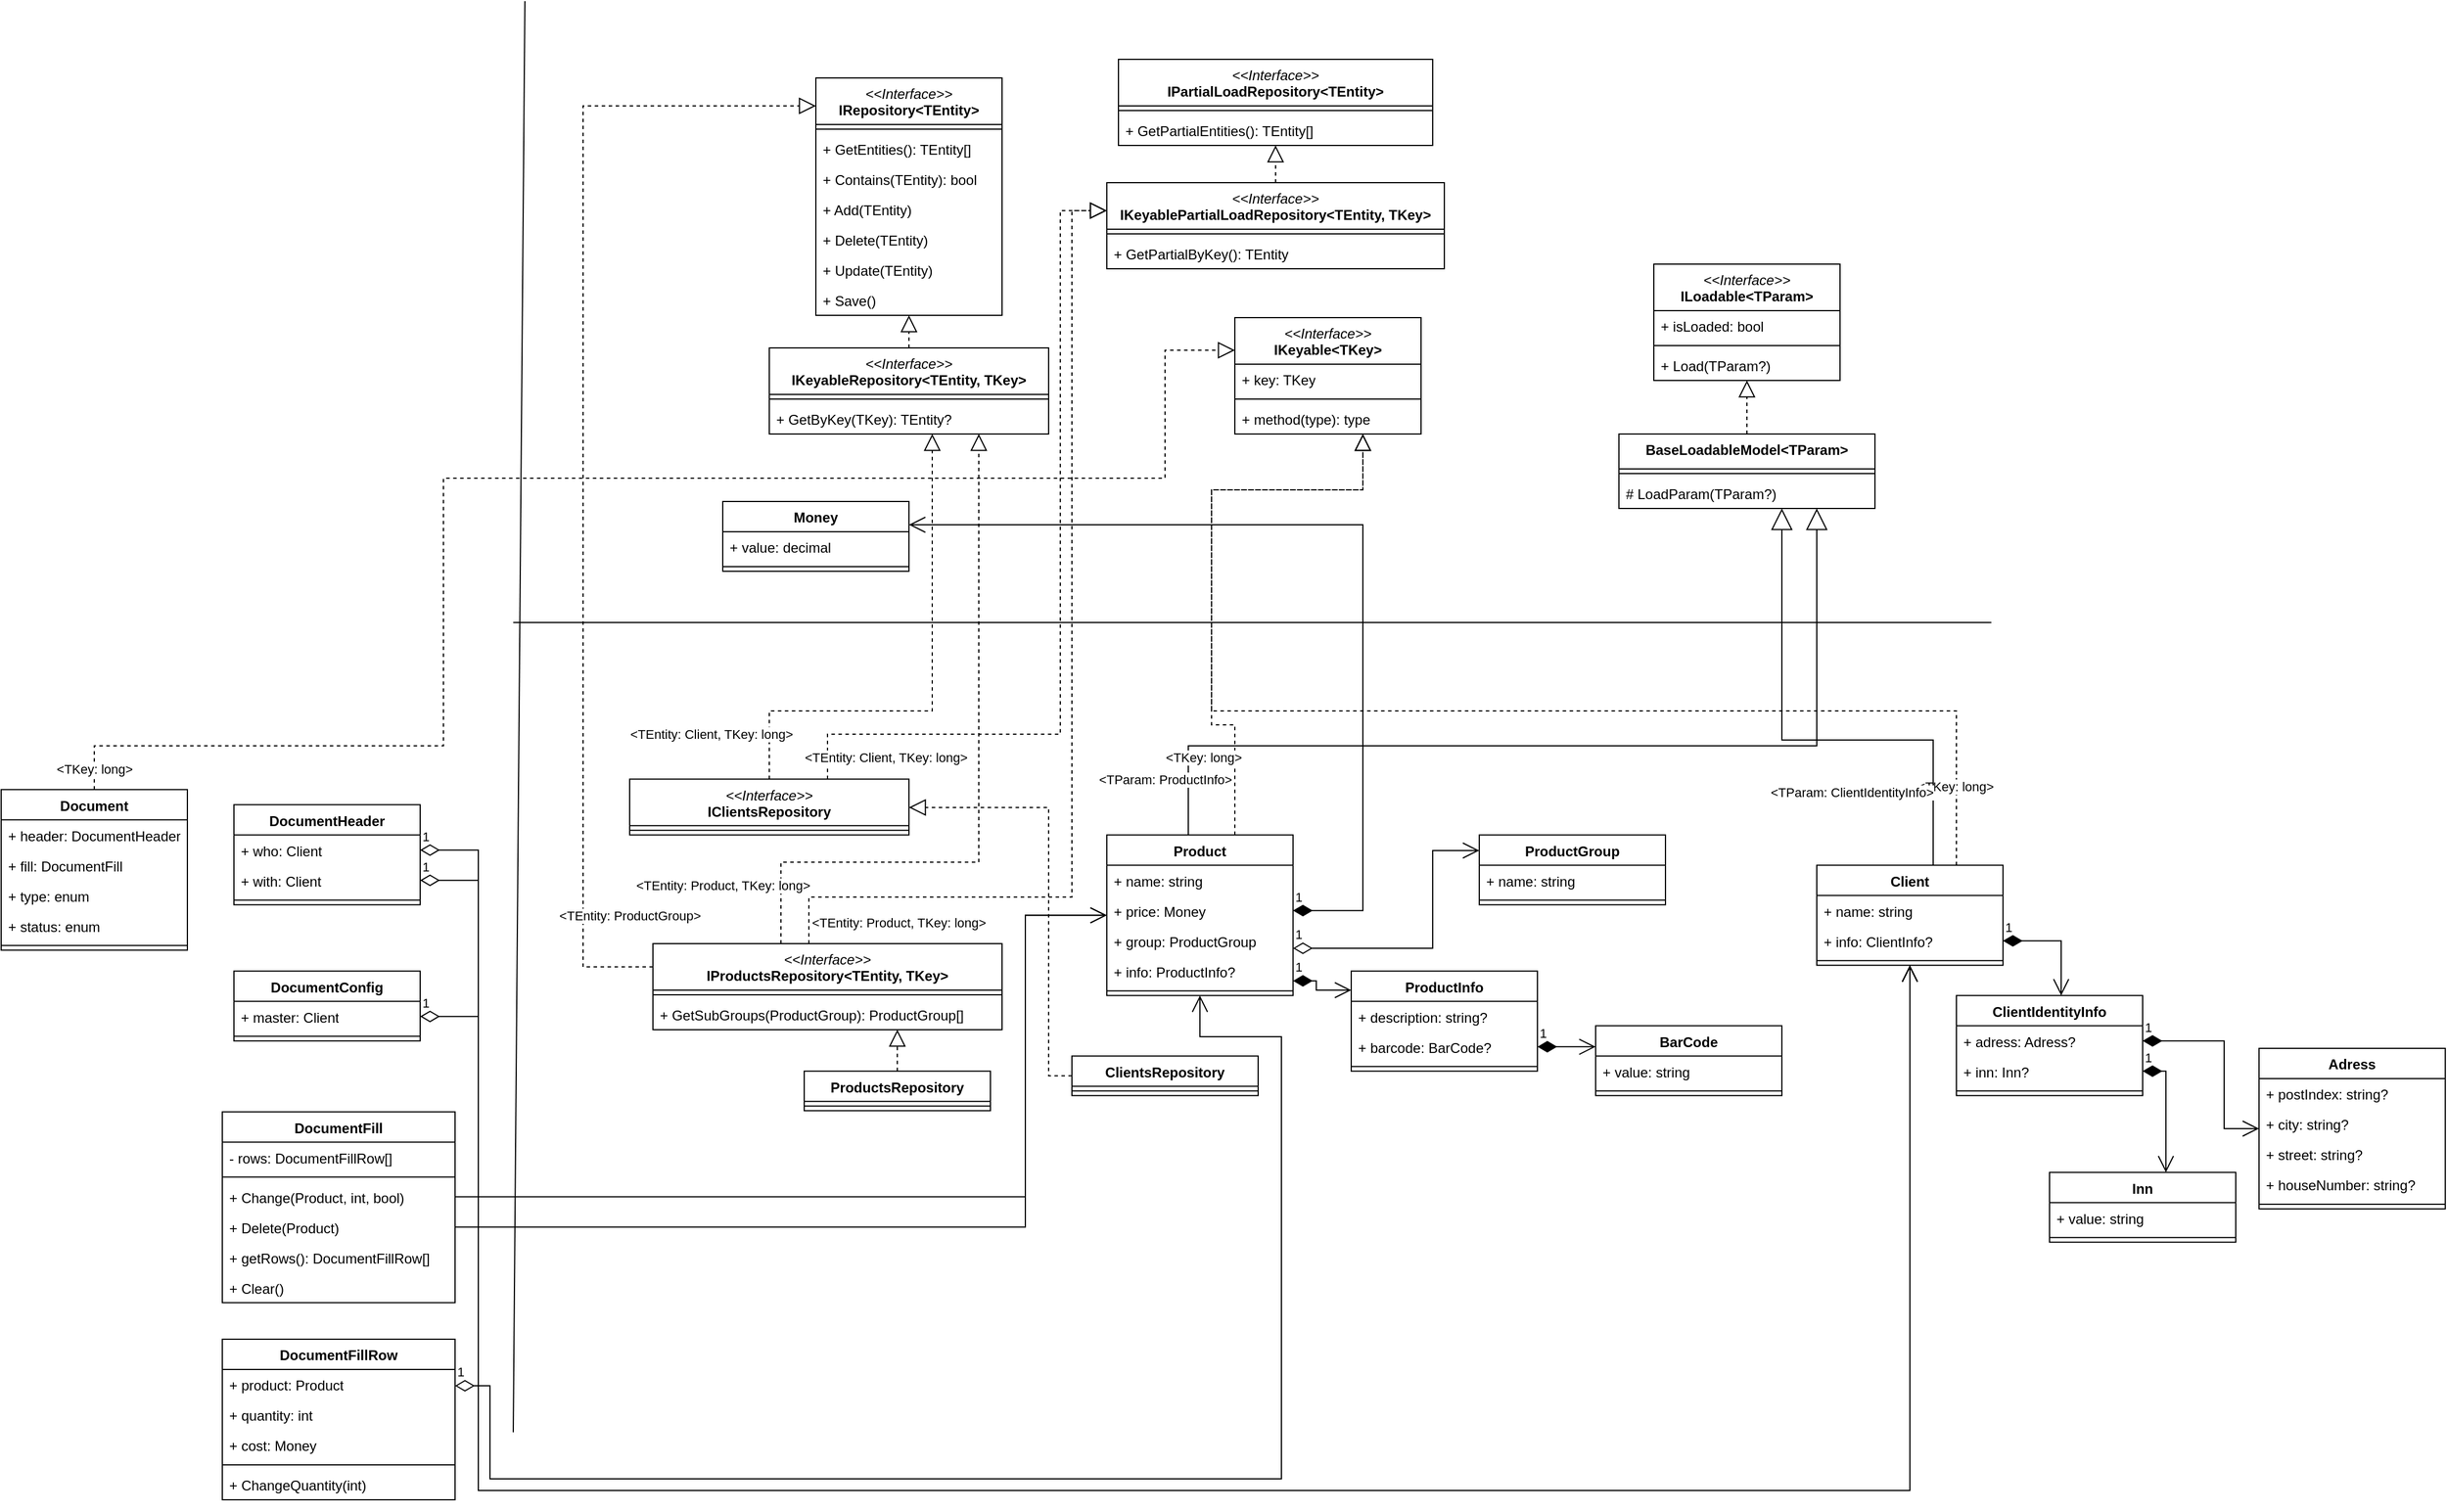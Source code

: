 <mxfile version="21.5.2" type="device">
  <diagram name="Страница 1" id="T8m_9ZAktn7zd8UfOC4l">
    <mxGraphModel dx="2802" dy="2207" grid="1" gridSize="10" guides="1" tooltips="1" connect="1" arrows="1" fold="1" page="1" pageScale="1" pageWidth="827" pageHeight="1169" math="0" shadow="0">
      <root>
        <mxCell id="0" />
        <mxCell id="1" parent="0" />
        <mxCell id="OTSbnDKQI7IfrdYH1erK-186" value="" style="endArrow=block;endSize=16;endFill=0;html=1;rounded=0;edgeStyle=orthogonalEdgeStyle;" edge="1" parent="1">
          <mxGeometry x="-0.412" width="160" relative="1" as="geometry">
            <mxPoint x="299.999" y="276.64" as="sourcePoint" />
            <mxPoint x="839.999" y="-4" as="targetPoint" />
            <Array as="points">
              <mxPoint x="299.97" y="200" />
              <mxPoint x="839.97" y="200" />
            </Array>
            <mxPoint as="offset" />
          </mxGeometry>
        </mxCell>
        <mxCell id="OTSbnDKQI7IfrdYH1erK-187" value="&amp;lt;TParam: ProductInfo&amp;gt;" style="edgeLabel;html=1;align=center;verticalAlign=middle;resizable=0;points=[];" vertex="1" connectable="0" parent="OTSbnDKQI7IfrdYH1erK-186">
          <mxGeometry x="-0.869" y="-1" relative="1" as="geometry">
            <mxPoint x="-21" y="6" as="offset" />
          </mxGeometry>
        </mxCell>
        <mxCell id="OTSbnDKQI7IfrdYH1erK-173" value="1" style="endArrow=open;html=1;endSize=12;startArrow=diamondThin;startSize=14;startFill=1;edgeStyle=orthogonalEdgeStyle;align=left;verticalAlign=bottom;rounded=0;" edge="1" parent="1" source="OTSbnDKQI7IfrdYH1erK-143" target="OTSbnDKQI7IfrdYH1erK-170">
          <mxGeometry x="-1" y="3" relative="1" as="geometry">
            <mxPoint x="310" y="450" as="sourcePoint" />
            <mxPoint x="470" y="450" as="targetPoint" />
            <Array as="points">
              <mxPoint x="450" y="342" />
              <mxPoint x="450" y="10" />
            </Array>
          </mxGeometry>
        </mxCell>
        <mxCell id="OTSbnDKQI7IfrdYH1erK-159" value="" style="endArrow=block;dashed=1;endFill=0;endSize=12;html=1;rounded=0;edgeStyle=orthogonalEdgeStyle;" edge="1" parent="1" source="OTSbnDKQI7IfrdYH1erK-138" target="OTSbnDKQI7IfrdYH1erK-151">
          <mxGeometry width="160" relative="1" as="geometry">
            <mxPoint x="290" y="110" as="sourcePoint" />
            <mxPoint x="450" y="110" as="targetPoint" />
            <Array as="points">
              <mxPoint x="340" y="182" />
              <mxPoint x="320" y="182" />
              <mxPoint x="320" y="-20" />
              <mxPoint x="450" y="-20" />
            </Array>
          </mxGeometry>
        </mxCell>
        <mxCell id="OTSbnDKQI7IfrdYH1erK-160" value="&amp;lt;TKey: long&amp;gt;" style="edgeLabel;html=1;align=center;verticalAlign=middle;resizable=0;points=[];" vertex="1" connectable="0" parent="OTSbnDKQI7IfrdYH1erK-159">
          <mxGeometry x="0.624" y="-2" relative="1" as="geometry">
            <mxPoint x="-92" y="228" as="offset" />
          </mxGeometry>
        </mxCell>
        <mxCell id="OTSbnDKQI7IfrdYH1erK-205" value="" style="endArrow=block;dashed=1;endFill=0;endSize=12;html=1;rounded=0;edgeStyle=orthogonalEdgeStyle;" edge="1" parent="1" source="OTSbnDKQI7IfrdYH1erK-199" target="OTSbnDKQI7IfrdYH1erK-151">
          <mxGeometry width="160" relative="1" as="geometry">
            <mxPoint x="260" y="290" as="sourcePoint" />
            <mxPoint x="260" y="100" as="targetPoint" />
            <Array as="points">
              <mxPoint x="960" y="170" />
              <mxPoint x="320" y="170" />
              <mxPoint x="320" y="-20" />
              <mxPoint x="450" y="-20" />
            </Array>
          </mxGeometry>
        </mxCell>
        <mxCell id="OTSbnDKQI7IfrdYH1erK-206" value="&amp;lt;TKey: long&amp;gt;" style="edgeLabel;html=1;align=center;verticalAlign=middle;resizable=0;points=[];" vertex="1" connectable="0" parent="OTSbnDKQI7IfrdYH1erK-205">
          <mxGeometry x="0.624" y="-2" relative="1" as="geometry">
            <mxPoint x="637" y="218" as="offset" />
          </mxGeometry>
        </mxCell>
        <mxCell id="OTSbnDKQI7IfrdYH1erK-268" value="" style="endArrow=block;dashed=1;endFill=0;endSize=12;html=1;rounded=0;edgeStyle=orthogonalEdgeStyle;" edge="1" parent="1" source="OTSbnDKQI7IfrdYH1erK-262" target="OTSbnDKQI7IfrdYH1erK-238">
          <mxGeometry width="160" relative="1" as="geometry">
            <mxPoint x="140" y="80" as="sourcePoint" />
            <mxPoint x="100" y="-76" as="targetPoint" />
            <Array as="points">
              <mxPoint x="-60" y="170" />
              <mxPoint x="80" y="170" />
            </Array>
          </mxGeometry>
        </mxCell>
        <mxCell id="OTSbnDKQI7IfrdYH1erK-287" value="&amp;lt;TEntity: Client, TKey: long&amp;gt;" style="edgeLabel;html=1;align=center;verticalAlign=middle;resizable=0;points=[];" vertex="1" connectable="0" parent="OTSbnDKQI7IfrdYH1erK-268">
          <mxGeometry x="-0.867" relative="1" as="geometry">
            <mxPoint x="-50" y="-10" as="offset" />
          </mxGeometry>
        </mxCell>
        <mxCell id="OTSbnDKQI7IfrdYH1erK-170" value="Money" style="swimlane;fontStyle=1;align=center;verticalAlign=top;childLayout=stackLayout;horizontal=1;startSize=26;horizontalStack=0;resizeParent=1;resizeParentMax=0;resizeLast=0;collapsible=1;marginBottom=0;whiteSpace=wrap;html=1;" vertex="1" parent="1">
          <mxGeometry x="-100" y="-10" width="160" height="60" as="geometry" />
        </mxCell>
        <mxCell id="OTSbnDKQI7IfrdYH1erK-171" value="+ value: decimal" style="text;strokeColor=none;fillColor=none;align=left;verticalAlign=top;spacingLeft=4;spacingRight=4;overflow=hidden;rotatable=0;points=[[0,0.5],[1,0.5]];portConstraint=eastwest;whiteSpace=wrap;html=1;" vertex="1" parent="OTSbnDKQI7IfrdYH1erK-170">
          <mxGeometry y="26" width="160" height="26" as="geometry" />
        </mxCell>
        <mxCell id="OTSbnDKQI7IfrdYH1erK-172" value="" style="line;strokeWidth=1;fillColor=none;align=left;verticalAlign=middle;spacingTop=-1;spacingLeft=3;spacingRight=3;rotatable=0;labelPosition=right;points=[];portConstraint=eastwest;strokeColor=inherit;" vertex="1" parent="OTSbnDKQI7IfrdYH1erK-170">
          <mxGeometry y="52" width="160" height="8" as="geometry" />
        </mxCell>
        <mxCell id="OTSbnDKQI7IfrdYH1erK-180" value="BaseLoadableModel&amp;lt;TParam&amp;gt;" style="swimlane;fontStyle=1;align=center;verticalAlign=top;childLayout=stackLayout;horizontal=1;startSize=30;horizontalStack=0;resizeParent=1;resizeParentMax=0;resizeLast=0;collapsible=1;marginBottom=0;whiteSpace=wrap;html=1;" vertex="1" parent="1">
          <mxGeometry x="670" y="-68" width="220" height="64" as="geometry" />
        </mxCell>
        <mxCell id="OTSbnDKQI7IfrdYH1erK-182" value="" style="line;strokeWidth=1;fillColor=none;align=left;verticalAlign=middle;spacingTop=-1;spacingLeft=3;spacingRight=3;rotatable=0;labelPosition=right;points=[];portConstraint=eastwest;strokeColor=inherit;" vertex="1" parent="OTSbnDKQI7IfrdYH1erK-180">
          <mxGeometry y="30" width="220" height="8" as="geometry" />
        </mxCell>
        <mxCell id="OTSbnDKQI7IfrdYH1erK-183" value="# LoadParam(TParam?)" style="text;strokeColor=none;fillColor=none;align=left;verticalAlign=top;spacingLeft=4;spacingRight=4;overflow=hidden;rotatable=0;points=[[0,0.5],[1,0.5]];portConstraint=eastwest;whiteSpace=wrap;html=1;" vertex="1" parent="OTSbnDKQI7IfrdYH1erK-180">
          <mxGeometry y="38" width="220" height="26" as="geometry" />
        </mxCell>
        <mxCell id="OTSbnDKQI7IfrdYH1erK-174" value="&lt;i style=&quot;border-color: var(--border-color); font-weight: 400;&quot;&gt;&amp;lt;&amp;lt;Interface&amp;gt;&amp;gt;&lt;/i&gt;&lt;br&gt;ILoadable&amp;lt;TParam&amp;gt;" style="swimlane;fontStyle=1;align=center;verticalAlign=top;childLayout=stackLayout;horizontal=1;startSize=40;horizontalStack=0;resizeParent=1;resizeParentMax=0;resizeLast=0;collapsible=1;marginBottom=0;whiteSpace=wrap;html=1;" vertex="1" parent="1">
          <mxGeometry x="700" y="-214" width="160" height="100" as="geometry" />
        </mxCell>
        <mxCell id="OTSbnDKQI7IfrdYH1erK-175" value="+ isLoaded: bool" style="text;strokeColor=none;fillColor=none;align=left;verticalAlign=top;spacingLeft=4;spacingRight=4;overflow=hidden;rotatable=0;points=[[0,0.5],[1,0.5]];portConstraint=eastwest;whiteSpace=wrap;html=1;" vertex="1" parent="OTSbnDKQI7IfrdYH1erK-174">
          <mxGeometry y="40" width="160" height="26" as="geometry" />
        </mxCell>
        <mxCell id="OTSbnDKQI7IfrdYH1erK-176" value="" style="line;strokeWidth=1;fillColor=none;align=left;verticalAlign=middle;spacingTop=-1;spacingLeft=3;spacingRight=3;rotatable=0;labelPosition=right;points=[];portConstraint=eastwest;strokeColor=inherit;" vertex="1" parent="OTSbnDKQI7IfrdYH1erK-174">
          <mxGeometry y="66" width="160" height="8" as="geometry" />
        </mxCell>
        <mxCell id="OTSbnDKQI7IfrdYH1erK-179" value="+ Load(TParam?)" style="text;strokeColor=none;fillColor=none;align=left;verticalAlign=top;spacingLeft=4;spacingRight=4;overflow=hidden;rotatable=0;points=[[0,0.5],[1,0.5]];portConstraint=eastwest;whiteSpace=wrap;html=1;" vertex="1" parent="OTSbnDKQI7IfrdYH1erK-174">
          <mxGeometry y="74" width="160" height="26" as="geometry" />
        </mxCell>
        <mxCell id="OTSbnDKQI7IfrdYH1erK-238" value="&lt;i style=&quot;border-color: var(--border-color); font-weight: 400;&quot;&gt;&amp;lt;&amp;lt;Interface&amp;gt;&amp;gt;&lt;/i&gt;&lt;br&gt;IKeyableRepository&amp;lt;TEntity, TKey&amp;gt;" style="swimlane;fontStyle=1;align=center;verticalAlign=top;childLayout=stackLayout;horizontal=1;startSize=40;horizontalStack=0;resizeParent=1;resizeParentMax=0;resizeLast=0;collapsible=1;marginBottom=0;whiteSpace=wrap;html=1;" vertex="1" parent="1">
          <mxGeometry x="-60" y="-142" width="240" height="74" as="geometry" />
        </mxCell>
        <mxCell id="OTSbnDKQI7IfrdYH1erK-239" value="" style="line;strokeWidth=1;fillColor=none;align=left;verticalAlign=middle;spacingTop=-1;spacingLeft=3;spacingRight=3;rotatable=0;labelPosition=right;points=[];portConstraint=eastwest;strokeColor=inherit;" vertex="1" parent="OTSbnDKQI7IfrdYH1erK-238">
          <mxGeometry y="40" width="240" height="8" as="geometry" />
        </mxCell>
        <mxCell id="OTSbnDKQI7IfrdYH1erK-240" value="+ GetByKey(TKey): TEntity?" style="text;strokeColor=none;fillColor=none;align=left;verticalAlign=top;spacingLeft=4;spacingRight=4;overflow=hidden;rotatable=0;points=[[0,0.5],[1,0.5]];portConstraint=eastwest;whiteSpace=wrap;html=1;" vertex="1" parent="OTSbnDKQI7IfrdYH1erK-238">
          <mxGeometry y="48" width="240" height="26" as="geometry" />
        </mxCell>
        <mxCell id="OTSbnDKQI7IfrdYH1erK-227" value="&lt;i style=&quot;border-color: var(--border-color); font-weight: 400;&quot;&gt;&amp;lt;&amp;lt;Interface&amp;gt;&amp;gt;&lt;/i&gt;&lt;br&gt;IRepository&amp;lt;TEntity&amp;gt;" style="swimlane;fontStyle=1;align=center;verticalAlign=top;childLayout=stackLayout;horizontal=1;startSize=40;horizontalStack=0;resizeParent=1;resizeParentMax=0;resizeLast=0;collapsible=1;marginBottom=0;whiteSpace=wrap;html=1;" vertex="1" parent="1">
          <mxGeometry x="-20" y="-374" width="160" height="204" as="geometry" />
        </mxCell>
        <mxCell id="OTSbnDKQI7IfrdYH1erK-229" value="" style="line;strokeWidth=1;fillColor=none;align=left;verticalAlign=middle;spacingTop=-1;spacingLeft=3;spacingRight=3;rotatable=0;labelPosition=right;points=[];portConstraint=eastwest;strokeColor=inherit;" vertex="1" parent="OTSbnDKQI7IfrdYH1erK-227">
          <mxGeometry y="40" width="160" height="8" as="geometry" />
        </mxCell>
        <mxCell id="OTSbnDKQI7IfrdYH1erK-230" value="+ GetEntities(): TEntity[]" style="text;strokeColor=none;fillColor=none;align=left;verticalAlign=top;spacingLeft=4;spacingRight=4;overflow=hidden;rotatable=0;points=[[0,0.5],[1,0.5]];portConstraint=eastwest;whiteSpace=wrap;html=1;" vertex="1" parent="OTSbnDKQI7IfrdYH1erK-227">
          <mxGeometry y="48" width="160" height="26" as="geometry" />
        </mxCell>
        <mxCell id="OTSbnDKQI7IfrdYH1erK-231" value="+ Contains(TEntity): bool" style="text;strokeColor=none;fillColor=none;align=left;verticalAlign=top;spacingLeft=4;spacingRight=4;overflow=hidden;rotatable=0;points=[[0,0.5],[1,0.5]];portConstraint=eastwest;whiteSpace=wrap;html=1;" vertex="1" parent="OTSbnDKQI7IfrdYH1erK-227">
          <mxGeometry y="74" width="160" height="26" as="geometry" />
        </mxCell>
        <mxCell id="OTSbnDKQI7IfrdYH1erK-232" value="+ Add(TEntity)" style="text;strokeColor=none;fillColor=none;align=left;verticalAlign=top;spacingLeft=4;spacingRight=4;overflow=hidden;rotatable=0;points=[[0,0.5],[1,0.5]];portConstraint=eastwest;whiteSpace=wrap;html=1;" vertex="1" parent="OTSbnDKQI7IfrdYH1erK-227">
          <mxGeometry y="100" width="160" height="26" as="geometry" />
        </mxCell>
        <mxCell id="OTSbnDKQI7IfrdYH1erK-233" value="+ Delete(TEntity)" style="text;strokeColor=none;fillColor=none;align=left;verticalAlign=top;spacingLeft=4;spacingRight=4;overflow=hidden;rotatable=0;points=[[0,0.5],[1,0.5]];portConstraint=eastwest;whiteSpace=wrap;html=1;" vertex="1" parent="OTSbnDKQI7IfrdYH1erK-227">
          <mxGeometry y="126" width="160" height="26" as="geometry" />
        </mxCell>
        <mxCell id="OTSbnDKQI7IfrdYH1erK-234" value="+ Update(TEntity)" style="text;strokeColor=none;fillColor=none;align=left;verticalAlign=top;spacingLeft=4;spacingRight=4;overflow=hidden;rotatable=0;points=[[0,0.5],[1,0.5]];portConstraint=eastwest;whiteSpace=wrap;html=1;" vertex="1" parent="OTSbnDKQI7IfrdYH1erK-227">
          <mxGeometry y="152" width="160" height="26" as="geometry" />
        </mxCell>
        <mxCell id="OTSbnDKQI7IfrdYH1erK-235" value="+ Save()" style="text;strokeColor=none;fillColor=none;align=left;verticalAlign=top;spacingLeft=4;spacingRight=4;overflow=hidden;rotatable=0;points=[[0,0.5],[1,0.5]];portConstraint=eastwest;whiteSpace=wrap;html=1;" vertex="1" parent="OTSbnDKQI7IfrdYH1erK-227">
          <mxGeometry y="178" width="160" height="26" as="geometry" />
        </mxCell>
        <mxCell id="OTSbnDKQI7IfrdYH1erK-247" value="&lt;i style=&quot;border-color: var(--border-color); font-weight: 400;&quot;&gt;&amp;lt;&amp;lt;Interface&amp;gt;&amp;gt;&lt;/i&gt;&lt;br&gt;IPartialLoadRepository&amp;lt;TEntity&amp;gt;" style="swimlane;fontStyle=1;align=center;verticalAlign=top;childLayout=stackLayout;horizontal=1;startSize=40;horizontalStack=0;resizeParent=1;resizeParentMax=0;resizeLast=0;collapsible=1;marginBottom=0;whiteSpace=wrap;html=1;" vertex="1" parent="1">
          <mxGeometry x="240" y="-390" width="270" height="74" as="geometry" />
        </mxCell>
        <mxCell id="OTSbnDKQI7IfrdYH1erK-248" value="" style="line;strokeWidth=1;fillColor=none;align=left;verticalAlign=middle;spacingTop=-1;spacingLeft=3;spacingRight=3;rotatable=0;labelPosition=right;points=[];portConstraint=eastwest;strokeColor=inherit;" vertex="1" parent="OTSbnDKQI7IfrdYH1erK-247">
          <mxGeometry y="40" width="270" height="8" as="geometry" />
        </mxCell>
        <mxCell id="OTSbnDKQI7IfrdYH1erK-249" value="+ GetPartialEntities(): TEntity[]" style="text;strokeColor=none;fillColor=none;align=left;verticalAlign=top;spacingLeft=4;spacingRight=4;overflow=hidden;rotatable=0;points=[[0,0.5],[1,0.5]];portConstraint=eastwest;whiteSpace=wrap;html=1;" vertex="1" parent="OTSbnDKQI7IfrdYH1erK-247">
          <mxGeometry y="48" width="270" height="26" as="geometry" />
        </mxCell>
        <mxCell id="OTSbnDKQI7IfrdYH1erK-258" value="&lt;i style=&quot;border-color: var(--border-color); font-weight: 400;&quot;&gt;&amp;lt;&amp;lt;Interface&amp;gt;&amp;gt;&lt;/i&gt;&lt;br&gt;IKeyablePartialLoadRepository&amp;lt;TEntity, TKey&amp;gt;" style="swimlane;fontStyle=1;align=center;verticalAlign=top;childLayout=stackLayout;horizontal=1;startSize=40;horizontalStack=0;resizeParent=1;resizeParentMax=0;resizeLast=0;collapsible=1;marginBottom=0;whiteSpace=wrap;html=1;" vertex="1" parent="1">
          <mxGeometry x="230" y="-284" width="290" height="74" as="geometry" />
        </mxCell>
        <mxCell id="OTSbnDKQI7IfrdYH1erK-259" value="" style="line;strokeWidth=1;fillColor=none;align=left;verticalAlign=middle;spacingTop=-1;spacingLeft=3;spacingRight=3;rotatable=0;labelPosition=right;points=[];portConstraint=eastwest;strokeColor=inherit;" vertex="1" parent="OTSbnDKQI7IfrdYH1erK-258">
          <mxGeometry y="40" width="290" height="8" as="geometry" />
        </mxCell>
        <mxCell id="OTSbnDKQI7IfrdYH1erK-260" value="+ GetPartialByKey(): TEntity" style="text;strokeColor=none;fillColor=none;align=left;verticalAlign=top;spacingLeft=4;spacingRight=4;overflow=hidden;rotatable=0;points=[[0,0.5],[1,0.5]];portConstraint=eastwest;whiteSpace=wrap;html=1;" vertex="1" parent="OTSbnDKQI7IfrdYH1erK-258">
          <mxGeometry y="48" width="290" height="26" as="geometry" />
        </mxCell>
        <mxCell id="OTSbnDKQI7IfrdYH1erK-151" value="&lt;i style=&quot;border-color: var(--border-color); font-weight: 400;&quot;&gt;&amp;lt;&amp;lt;Interface&amp;gt;&amp;gt;&lt;/i&gt;&lt;br&gt;IKeyable&amp;lt;TKey&amp;gt;" style="swimlane;fontStyle=1;align=center;verticalAlign=top;childLayout=stackLayout;horizontal=1;startSize=40;horizontalStack=0;resizeParent=1;resizeParentMax=0;resizeLast=0;collapsible=1;marginBottom=0;whiteSpace=wrap;html=1;" vertex="1" parent="1">
          <mxGeometry x="340" y="-168" width="160" height="100" as="geometry" />
        </mxCell>
        <mxCell id="OTSbnDKQI7IfrdYH1erK-152" value="+ key: TKey" style="text;strokeColor=none;fillColor=none;align=left;verticalAlign=top;spacingLeft=4;spacingRight=4;overflow=hidden;rotatable=0;points=[[0,0.5],[1,0.5]];portConstraint=eastwest;whiteSpace=wrap;html=1;" vertex="1" parent="OTSbnDKQI7IfrdYH1erK-151">
          <mxGeometry y="40" width="160" height="26" as="geometry" />
        </mxCell>
        <mxCell id="OTSbnDKQI7IfrdYH1erK-155" value="" style="line;strokeWidth=1;fillColor=none;align=left;verticalAlign=middle;spacingTop=-1;spacingLeft=3;spacingRight=3;rotatable=0;labelPosition=right;points=[];portConstraint=eastwest;strokeColor=inherit;" vertex="1" parent="OTSbnDKQI7IfrdYH1erK-151">
          <mxGeometry y="66" width="160" height="8" as="geometry" />
        </mxCell>
        <mxCell id="OTSbnDKQI7IfrdYH1erK-156" value="+ method(type): type" style="text;strokeColor=none;fillColor=none;align=left;verticalAlign=top;spacingLeft=4;spacingRight=4;overflow=hidden;rotatable=0;points=[[0,0.5],[1,0.5]];portConstraint=eastwest;whiteSpace=wrap;html=1;" vertex="1" parent="OTSbnDKQI7IfrdYH1erK-151">
          <mxGeometry y="74" width="160" height="26" as="geometry" />
        </mxCell>
        <mxCell id="OTSbnDKQI7IfrdYH1erK-207" value="" style="endArrow=block;endSize=16;endFill=0;html=1;rounded=0;edgeStyle=orthogonalEdgeStyle;" edge="1" parent="1" source="OTSbnDKQI7IfrdYH1erK-199" target="OTSbnDKQI7IfrdYH1erK-180">
          <mxGeometry x="0.192" y="60" width="160" relative="1" as="geometry">
            <mxPoint x="990" y="383.034" as="sourcePoint" />
            <mxPoint x="830" y="99.0" as="targetPoint" />
            <Array as="points">
              <mxPoint x="940" y="325" />
              <mxPoint x="940" y="195" />
              <mxPoint x="810" y="195" />
            </Array>
            <mxPoint as="offset" />
          </mxGeometry>
        </mxCell>
        <mxCell id="OTSbnDKQI7IfrdYH1erK-208" value="&amp;lt;TParam: ClientIdentityInfo&amp;gt;" style="edgeLabel;html=1;align=center;verticalAlign=middle;resizable=0;points=[];" vertex="1" connectable="0" parent="OTSbnDKQI7IfrdYH1erK-207">
          <mxGeometry x="-0.869" y="-1" relative="1" as="geometry">
            <mxPoint x="-71" y="-34" as="offset" />
          </mxGeometry>
        </mxCell>
        <mxCell id="OTSbnDKQI7IfrdYH1erK-184" value="" style="endArrow=block;dashed=1;endFill=0;endSize=12;html=1;rounded=0;edgeStyle=orthogonalEdgeStyle;" edge="1" parent="1" source="OTSbnDKQI7IfrdYH1erK-180" target="OTSbnDKQI7IfrdYH1erK-174">
          <mxGeometry width="160" relative="1" as="geometry">
            <mxPoint x="650" y="520" as="sourcePoint" />
            <mxPoint x="650" y="710" as="targetPoint" />
          </mxGeometry>
        </mxCell>
        <mxCell id="OTSbnDKQI7IfrdYH1erK-246" value="" style="endArrow=block;dashed=1;endFill=0;endSize=12;html=1;rounded=0;edgeStyle=orthogonalEdgeStyle;" edge="1" parent="1" source="OTSbnDKQI7IfrdYH1erK-238" target="OTSbnDKQI7IfrdYH1erK-227">
          <mxGeometry width="160" relative="1" as="geometry">
            <mxPoint x="770" y="516" as="sourcePoint" />
            <mxPoint x="770" y="470" as="targetPoint" />
          </mxGeometry>
        </mxCell>
        <mxCell id="OTSbnDKQI7IfrdYH1erK-261" value="" style="endArrow=block;dashed=1;endFill=0;endSize=12;html=1;rounded=0;edgeStyle=orthogonalEdgeStyle;" edge="1" parent="1" source="OTSbnDKQI7IfrdYH1erK-258" target="OTSbnDKQI7IfrdYH1erK-247">
          <mxGeometry width="160" relative="1" as="geometry">
            <mxPoint x="50" y="442" as="sourcePoint" />
            <mxPoint x="50" y="414" as="targetPoint" />
          </mxGeometry>
        </mxCell>
        <mxCell id="OTSbnDKQI7IfrdYH1erK-265" value="&lt;i style=&quot;border-color: var(--border-color); font-weight: 400;&quot;&gt;&amp;lt;&amp;lt;Interface&amp;gt;&amp;gt;&lt;/i&gt;&lt;br&gt;IProductsRepository&amp;lt;TEntity, TKey&amp;gt;" style="swimlane;fontStyle=1;align=center;verticalAlign=top;childLayout=stackLayout;horizontal=1;startSize=40;horizontalStack=0;resizeParent=1;resizeParentMax=0;resizeLast=0;collapsible=1;marginBottom=0;whiteSpace=wrap;html=1;" vertex="1" parent="1">
          <mxGeometry x="-160" y="370" width="300" height="74" as="geometry" />
        </mxCell>
        <mxCell id="OTSbnDKQI7IfrdYH1erK-266" value="" style="line;strokeWidth=1;fillColor=none;align=left;verticalAlign=middle;spacingTop=-1;spacingLeft=3;spacingRight=3;rotatable=0;labelPosition=right;points=[];portConstraint=eastwest;strokeColor=inherit;" vertex="1" parent="OTSbnDKQI7IfrdYH1erK-265">
          <mxGeometry y="40" width="300" height="8" as="geometry" />
        </mxCell>
        <mxCell id="OTSbnDKQI7IfrdYH1erK-267" value="+ GetSubGroups(ProductGroup): ProductGroup[]" style="text;strokeColor=none;fillColor=none;align=left;verticalAlign=top;spacingLeft=4;spacingRight=4;overflow=hidden;rotatable=0;points=[[0,0.5],[1,0.5]];portConstraint=eastwest;whiteSpace=wrap;html=1;" vertex="1" parent="OTSbnDKQI7IfrdYH1erK-265">
          <mxGeometry y="48" width="300" height="26" as="geometry" />
        </mxCell>
        <mxCell id="OTSbnDKQI7IfrdYH1erK-262" value="&lt;i style=&quot;border-color: var(--border-color); font-weight: 400;&quot;&gt;&amp;lt;&amp;lt;Interface&amp;gt;&amp;gt;&lt;/i&gt;&lt;br&gt;IClientsRepository" style="swimlane;fontStyle=1;align=center;verticalAlign=top;childLayout=stackLayout;horizontal=1;startSize=40;horizontalStack=0;resizeParent=1;resizeParentMax=0;resizeLast=0;collapsible=1;marginBottom=0;whiteSpace=wrap;html=1;" vertex="1" parent="1">
          <mxGeometry x="-180" y="228.64" width="240" height="48" as="geometry" />
        </mxCell>
        <mxCell id="OTSbnDKQI7IfrdYH1erK-263" value="" style="line;strokeWidth=1;fillColor=none;align=left;verticalAlign=middle;spacingTop=-1;spacingLeft=3;spacingRight=3;rotatable=0;labelPosition=right;points=[];portConstraint=eastwest;strokeColor=inherit;" vertex="1" parent="OTSbnDKQI7IfrdYH1erK-262">
          <mxGeometry y="40" width="240" height="8" as="geometry" />
        </mxCell>
        <mxCell id="OTSbnDKQI7IfrdYH1erK-138" value="Product" style="swimlane;fontStyle=1;align=center;verticalAlign=top;childLayout=stackLayout;horizontal=1;startSize=26;horizontalStack=0;resizeParent=1;resizeParentMax=0;resizeLast=0;collapsible=1;marginBottom=0;whiteSpace=wrap;html=1;" vertex="1" parent="1">
          <mxGeometry x="230" y="276.64" width="160" height="138" as="geometry" />
        </mxCell>
        <mxCell id="OTSbnDKQI7IfrdYH1erK-139" value="+ name: string" style="text;strokeColor=none;fillColor=none;align=left;verticalAlign=top;spacingLeft=4;spacingRight=4;overflow=hidden;rotatable=0;points=[[0,0.5],[1,0.5]];portConstraint=eastwest;whiteSpace=wrap;html=1;" vertex="1" parent="OTSbnDKQI7IfrdYH1erK-138">
          <mxGeometry y="26" width="160" height="26" as="geometry" />
        </mxCell>
        <mxCell id="OTSbnDKQI7IfrdYH1erK-143" value="+ price: Money" style="text;strokeColor=none;fillColor=none;align=left;verticalAlign=top;spacingLeft=4;spacingRight=4;overflow=hidden;rotatable=0;points=[[0,0.5],[1,0.5]];portConstraint=eastwest;whiteSpace=wrap;html=1;" vertex="1" parent="OTSbnDKQI7IfrdYH1erK-138">
          <mxGeometry y="52" width="160" height="26" as="geometry" />
        </mxCell>
        <mxCell id="OTSbnDKQI7IfrdYH1erK-142" value="+ group: ProductGroup" style="text;strokeColor=none;fillColor=none;align=left;verticalAlign=top;spacingLeft=4;spacingRight=4;overflow=hidden;rotatable=0;points=[[0,0.5],[1,0.5]];portConstraint=eastwest;whiteSpace=wrap;html=1;" vertex="1" parent="OTSbnDKQI7IfrdYH1erK-138">
          <mxGeometry y="78" width="160" height="26" as="geometry" />
        </mxCell>
        <mxCell id="OTSbnDKQI7IfrdYH1erK-178" value="+ info: ProductInfo?" style="text;strokeColor=none;fillColor=none;align=left;verticalAlign=top;spacingLeft=4;spacingRight=4;overflow=hidden;rotatable=0;points=[[0,0.5],[1,0.5]];portConstraint=eastwest;whiteSpace=wrap;html=1;" vertex="1" parent="OTSbnDKQI7IfrdYH1erK-138">
          <mxGeometry y="104" width="160" height="26" as="geometry" />
        </mxCell>
        <mxCell id="OTSbnDKQI7IfrdYH1erK-140" value="" style="line;strokeWidth=1;fillColor=none;align=left;verticalAlign=middle;spacingTop=-1;spacingLeft=3;spacingRight=3;rotatable=0;labelPosition=right;points=[];portConstraint=eastwest;strokeColor=inherit;" vertex="1" parent="OTSbnDKQI7IfrdYH1erK-138">
          <mxGeometry y="130" width="160" height="8" as="geometry" />
        </mxCell>
        <mxCell id="OTSbnDKQI7IfrdYH1erK-188" value="ProductInfo" style="swimlane;fontStyle=1;align=center;verticalAlign=top;childLayout=stackLayout;horizontal=1;startSize=26;horizontalStack=0;resizeParent=1;resizeParentMax=0;resizeLast=0;collapsible=1;marginBottom=0;whiteSpace=wrap;html=1;" vertex="1" parent="1">
          <mxGeometry x="440" y="393.64" width="160" height="86" as="geometry" />
        </mxCell>
        <mxCell id="OTSbnDKQI7IfrdYH1erK-189" value="+ description: string?" style="text;strokeColor=none;fillColor=none;align=left;verticalAlign=top;spacingLeft=4;spacingRight=4;overflow=hidden;rotatable=0;points=[[0,0.5],[1,0.5]];portConstraint=eastwest;whiteSpace=wrap;html=1;" vertex="1" parent="OTSbnDKQI7IfrdYH1erK-188">
          <mxGeometry y="26" width="160" height="26" as="geometry" />
        </mxCell>
        <mxCell id="OTSbnDKQI7IfrdYH1erK-190" value="+ barcode: BarCode?" style="text;strokeColor=none;fillColor=none;align=left;verticalAlign=top;spacingLeft=4;spacingRight=4;overflow=hidden;rotatable=0;points=[[0,0.5],[1,0.5]];portConstraint=eastwest;whiteSpace=wrap;html=1;" vertex="1" parent="OTSbnDKQI7IfrdYH1erK-188">
          <mxGeometry y="52" width="160" height="26" as="geometry" />
        </mxCell>
        <mxCell id="OTSbnDKQI7IfrdYH1erK-193" value="" style="line;strokeWidth=1;fillColor=none;align=left;verticalAlign=middle;spacingTop=-1;spacingLeft=3;spacingRight=3;rotatable=0;labelPosition=right;points=[];portConstraint=eastwest;strokeColor=inherit;" vertex="1" parent="OTSbnDKQI7IfrdYH1erK-188">
          <mxGeometry y="78" width="160" height="8" as="geometry" />
        </mxCell>
        <mxCell id="OTSbnDKQI7IfrdYH1erK-161" value="ProductGroup" style="swimlane;fontStyle=1;align=center;verticalAlign=top;childLayout=stackLayout;horizontal=1;startSize=26;horizontalStack=0;resizeParent=1;resizeParentMax=0;resizeLast=0;collapsible=1;marginBottom=0;whiteSpace=wrap;html=1;" vertex="1" parent="1">
          <mxGeometry x="550" y="276.64" width="160" height="60" as="geometry" />
        </mxCell>
        <mxCell id="OTSbnDKQI7IfrdYH1erK-162" value="+ name: string" style="text;strokeColor=none;fillColor=none;align=left;verticalAlign=top;spacingLeft=4;spacingRight=4;overflow=hidden;rotatable=0;points=[[0,0.5],[1,0.5]];portConstraint=eastwest;whiteSpace=wrap;html=1;" vertex="1" parent="OTSbnDKQI7IfrdYH1erK-161">
          <mxGeometry y="26" width="160" height="26" as="geometry" />
        </mxCell>
        <mxCell id="OTSbnDKQI7IfrdYH1erK-165" value="" style="line;strokeWidth=1;fillColor=none;align=left;verticalAlign=middle;spacingTop=-1;spacingLeft=3;spacingRight=3;rotatable=0;labelPosition=right;points=[];portConstraint=eastwest;strokeColor=inherit;" vertex="1" parent="OTSbnDKQI7IfrdYH1erK-161">
          <mxGeometry y="52" width="160" height="8" as="geometry" />
        </mxCell>
        <mxCell id="OTSbnDKQI7IfrdYH1erK-199" value="Client" style="swimlane;fontStyle=1;align=center;verticalAlign=top;childLayout=stackLayout;horizontal=1;startSize=26;horizontalStack=0;resizeParent=1;resizeParentMax=0;resizeLast=0;collapsible=1;marginBottom=0;whiteSpace=wrap;html=1;" vertex="1" parent="1">
          <mxGeometry x="840" y="302.64" width="160" height="86" as="geometry" />
        </mxCell>
        <mxCell id="OTSbnDKQI7IfrdYH1erK-200" value="+ name: string" style="text;strokeColor=none;fillColor=none;align=left;verticalAlign=top;spacingLeft=4;spacingRight=4;overflow=hidden;rotatable=0;points=[[0,0.5],[1,0.5]];portConstraint=eastwest;whiteSpace=wrap;html=1;" vertex="1" parent="OTSbnDKQI7IfrdYH1erK-199">
          <mxGeometry y="26" width="160" height="26" as="geometry" />
        </mxCell>
        <mxCell id="OTSbnDKQI7IfrdYH1erK-203" value="+ info: ClientInfo?" style="text;strokeColor=none;fillColor=none;align=left;verticalAlign=top;spacingLeft=4;spacingRight=4;overflow=hidden;rotatable=0;points=[[0,0.5],[1,0.5]];portConstraint=eastwest;whiteSpace=wrap;html=1;" vertex="1" parent="OTSbnDKQI7IfrdYH1erK-199">
          <mxGeometry y="52" width="160" height="26" as="geometry" />
        </mxCell>
        <mxCell id="OTSbnDKQI7IfrdYH1erK-204" value="" style="line;strokeWidth=1;fillColor=none;align=left;verticalAlign=middle;spacingTop=-1;spacingLeft=3;spacingRight=3;rotatable=0;labelPosition=right;points=[];portConstraint=eastwest;strokeColor=inherit;" vertex="1" parent="OTSbnDKQI7IfrdYH1erK-199">
          <mxGeometry y="78" width="160" height="8" as="geometry" />
        </mxCell>
        <mxCell id="OTSbnDKQI7IfrdYH1erK-209" value="ClientIdentityInfo" style="swimlane;fontStyle=1;align=center;verticalAlign=top;childLayout=stackLayout;horizontal=1;startSize=26;horizontalStack=0;resizeParent=1;resizeParentMax=0;resizeLast=0;collapsible=1;marginBottom=0;whiteSpace=wrap;html=1;" vertex="1" parent="1">
          <mxGeometry x="960" y="414.64" width="160" height="86" as="geometry" />
        </mxCell>
        <mxCell id="OTSbnDKQI7IfrdYH1erK-210" value="+ adress: Adress?" style="text;strokeColor=none;fillColor=none;align=left;verticalAlign=top;spacingLeft=4;spacingRight=4;overflow=hidden;rotatable=0;points=[[0,0.5],[1,0.5]];portConstraint=eastwest;whiteSpace=wrap;html=1;" vertex="1" parent="OTSbnDKQI7IfrdYH1erK-209">
          <mxGeometry y="26" width="160" height="26" as="geometry" />
        </mxCell>
        <mxCell id="OTSbnDKQI7IfrdYH1erK-211" value="+ inn: Inn?" style="text;strokeColor=none;fillColor=none;align=left;verticalAlign=top;spacingLeft=4;spacingRight=4;overflow=hidden;rotatable=0;points=[[0,0.5],[1,0.5]];portConstraint=eastwest;whiteSpace=wrap;html=1;" vertex="1" parent="OTSbnDKQI7IfrdYH1erK-209">
          <mxGeometry y="52" width="160" height="26" as="geometry" />
        </mxCell>
        <mxCell id="OTSbnDKQI7IfrdYH1erK-212" value="" style="line;strokeWidth=1;fillColor=none;align=left;verticalAlign=middle;spacingTop=-1;spacingLeft=3;spacingRight=3;rotatable=0;labelPosition=right;points=[];portConstraint=eastwest;strokeColor=inherit;" vertex="1" parent="OTSbnDKQI7IfrdYH1erK-209">
          <mxGeometry y="78" width="160" height="8" as="geometry" />
        </mxCell>
        <mxCell id="OTSbnDKQI7IfrdYH1erK-214" value="Adress" style="swimlane;fontStyle=1;align=center;verticalAlign=top;childLayout=stackLayout;horizontal=1;startSize=26;horizontalStack=0;resizeParent=1;resizeParentMax=0;resizeLast=0;collapsible=1;marginBottom=0;whiteSpace=wrap;html=1;" vertex="1" parent="1">
          <mxGeometry x="1220" y="460" width="160" height="138" as="geometry" />
        </mxCell>
        <mxCell id="OTSbnDKQI7IfrdYH1erK-215" value="+ postIndex: string?" style="text;strokeColor=none;fillColor=none;align=left;verticalAlign=top;spacingLeft=4;spacingRight=4;overflow=hidden;rotatable=0;points=[[0,0.5],[1,0.5]];portConstraint=eastwest;whiteSpace=wrap;html=1;" vertex="1" parent="OTSbnDKQI7IfrdYH1erK-214">
          <mxGeometry y="26" width="160" height="26" as="geometry" />
        </mxCell>
        <mxCell id="OTSbnDKQI7IfrdYH1erK-225" value="+ city: string?" style="text;strokeColor=none;fillColor=none;align=left;verticalAlign=top;spacingLeft=4;spacingRight=4;overflow=hidden;rotatable=0;points=[[0,0.5],[1,0.5]];portConstraint=eastwest;whiteSpace=wrap;html=1;" vertex="1" parent="OTSbnDKQI7IfrdYH1erK-214">
          <mxGeometry y="52" width="160" height="26" as="geometry" />
        </mxCell>
        <mxCell id="OTSbnDKQI7IfrdYH1erK-226" value="+ street: string?" style="text;strokeColor=none;fillColor=none;align=left;verticalAlign=top;spacingLeft=4;spacingRight=4;overflow=hidden;rotatable=0;points=[[0,0.5],[1,0.5]];portConstraint=eastwest;whiteSpace=wrap;html=1;" vertex="1" parent="OTSbnDKQI7IfrdYH1erK-214">
          <mxGeometry y="78" width="160" height="26" as="geometry" />
        </mxCell>
        <mxCell id="OTSbnDKQI7IfrdYH1erK-224" value="+ houseNumber: string?" style="text;strokeColor=none;fillColor=none;align=left;verticalAlign=top;spacingLeft=4;spacingRight=4;overflow=hidden;rotatable=0;points=[[0,0.5],[1,0.5]];portConstraint=eastwest;whiteSpace=wrap;html=1;" vertex="1" parent="OTSbnDKQI7IfrdYH1erK-214">
          <mxGeometry y="104" width="160" height="26" as="geometry" />
        </mxCell>
        <mxCell id="OTSbnDKQI7IfrdYH1erK-216" value="" style="line;strokeWidth=1;fillColor=none;align=left;verticalAlign=middle;spacingTop=-1;spacingLeft=3;spacingRight=3;rotatable=0;labelPosition=right;points=[];portConstraint=eastwest;strokeColor=inherit;" vertex="1" parent="OTSbnDKQI7IfrdYH1erK-214">
          <mxGeometry y="130" width="160" height="8" as="geometry" />
        </mxCell>
        <mxCell id="OTSbnDKQI7IfrdYH1erK-218" value="Inn" style="swimlane;fontStyle=1;align=center;verticalAlign=top;childLayout=stackLayout;horizontal=1;startSize=26;horizontalStack=0;resizeParent=1;resizeParentMax=0;resizeLast=0;collapsible=1;marginBottom=0;whiteSpace=wrap;html=1;" vertex="1" parent="1">
          <mxGeometry x="1040" y="566.64" width="160" height="60" as="geometry" />
        </mxCell>
        <mxCell id="OTSbnDKQI7IfrdYH1erK-219" value="+ value: string" style="text;strokeColor=none;fillColor=none;align=left;verticalAlign=top;spacingLeft=4;spacingRight=4;overflow=hidden;rotatable=0;points=[[0,0.5],[1,0.5]];portConstraint=eastwest;whiteSpace=wrap;html=1;" vertex="1" parent="OTSbnDKQI7IfrdYH1erK-218">
          <mxGeometry y="26" width="160" height="26" as="geometry" />
        </mxCell>
        <mxCell id="OTSbnDKQI7IfrdYH1erK-220" value="" style="line;strokeWidth=1;fillColor=none;align=left;verticalAlign=middle;spacingTop=-1;spacingLeft=3;spacingRight=3;rotatable=0;labelPosition=right;points=[];portConstraint=eastwest;strokeColor=inherit;" vertex="1" parent="OTSbnDKQI7IfrdYH1erK-218">
          <mxGeometry y="52" width="160" height="8" as="geometry" />
        </mxCell>
        <mxCell id="OTSbnDKQI7IfrdYH1erK-167" value="1" style="endArrow=open;html=1;endSize=12;startArrow=diamondThin;startSize=14;startFill=0;edgeStyle=orthogonalEdgeStyle;align=left;verticalAlign=bottom;rounded=0;" edge="1" parent="1" source="OTSbnDKQI7IfrdYH1erK-142" target="OTSbnDKQI7IfrdYH1erK-161">
          <mxGeometry x="-1" y="3" relative="1" as="geometry">
            <mxPoint x="374" y="373.64" as="sourcePoint" />
            <mxPoint x="630" y="334.28" as="targetPoint" />
            <Array as="points">
              <mxPoint x="510" y="374" />
              <mxPoint x="510" y="290" />
            </Array>
          </mxGeometry>
        </mxCell>
        <mxCell id="OTSbnDKQI7IfrdYH1erK-194" value="1" style="endArrow=open;html=1;endSize=12;startArrow=diamondThin;startSize=14;startFill=1;edgeStyle=orthogonalEdgeStyle;align=left;verticalAlign=bottom;rounded=0;" edge="1" parent="1" source="OTSbnDKQI7IfrdYH1erK-178" target="OTSbnDKQI7IfrdYH1erK-188">
          <mxGeometry x="-1" y="3" relative="1" as="geometry">
            <mxPoint x="400" y="360" as="sourcePoint" />
            <mxPoint x="500" y="155" as="targetPoint" />
            <Array as="points">
              <mxPoint x="410" y="402" />
              <mxPoint x="410" y="410" />
            </Array>
          </mxGeometry>
        </mxCell>
        <mxCell id="OTSbnDKQI7IfrdYH1erK-198" value="1" style="endArrow=open;html=1;endSize=12;startArrow=diamondThin;startSize=14;startFill=1;edgeStyle=orthogonalEdgeStyle;align=left;verticalAlign=bottom;rounded=0;" edge="1" parent="1" source="OTSbnDKQI7IfrdYH1erK-190" target="OTSbnDKQI7IfrdYH1erK-195">
          <mxGeometry x="-1" y="3" relative="1" as="geometry">
            <mxPoint x="400" y="412" as="sourcePoint" />
            <mxPoint x="484" y="475" as="targetPoint" />
            <Array as="points">
              <mxPoint x="710" y="459" />
              <mxPoint x="710" y="459" />
            </Array>
          </mxGeometry>
        </mxCell>
        <mxCell id="OTSbnDKQI7IfrdYH1erK-213" value="1" style="endArrow=open;html=1;endSize=12;startArrow=diamondThin;startSize=14;startFill=1;edgeStyle=orthogonalEdgeStyle;align=left;verticalAlign=bottom;rounded=0;" edge="1" parent="1" source="OTSbnDKQI7IfrdYH1erK-203" target="OTSbnDKQI7IfrdYH1erK-209">
          <mxGeometry x="-1" y="3" relative="1" as="geometry">
            <mxPoint x="980.003" y="355.28" as="sourcePoint" />
            <mxPoint x="1050.003" y="414.64" as="targetPoint" />
            <Array as="points">
              <mxPoint x="1050" y="368" />
            </Array>
          </mxGeometry>
        </mxCell>
        <mxCell id="OTSbnDKQI7IfrdYH1erK-217" value="1" style="endArrow=open;html=1;endSize=12;startArrow=diamondThin;startSize=14;startFill=1;edgeStyle=orthogonalEdgeStyle;align=left;verticalAlign=bottom;rounded=0;" edge="1" parent="1" target="OTSbnDKQI7IfrdYH1erK-214" source="OTSbnDKQI7IfrdYH1erK-210">
          <mxGeometry x="-1" y="3" relative="1" as="geometry">
            <mxPoint x="1054" y="491" as="sourcePoint" />
            <mxPoint x="1244" y="535" as="targetPoint" />
            <Array as="points">
              <mxPoint x="1190" y="454" />
              <mxPoint x="1190" y="529" />
            </Array>
          </mxGeometry>
        </mxCell>
        <mxCell id="OTSbnDKQI7IfrdYH1erK-221" value="1" style="endArrow=open;html=1;endSize=12;startArrow=diamondThin;startSize=14;startFill=1;edgeStyle=orthogonalEdgeStyle;align=left;verticalAlign=bottom;rounded=0;" edge="1" parent="1" target="OTSbnDKQI7IfrdYH1erK-218" source="OTSbnDKQI7IfrdYH1erK-211">
          <mxGeometry x="-1" y="3" relative="1" as="geometry">
            <mxPoint x="914" y="697" as="sourcePoint" />
            <mxPoint x="764" y="655" as="targetPoint" />
            <Array as="points">
              <mxPoint x="1140" y="480" />
            </Array>
          </mxGeometry>
        </mxCell>
        <mxCell id="OTSbnDKQI7IfrdYH1erK-195" value="BarCode" style="swimlane;fontStyle=1;align=center;verticalAlign=top;childLayout=stackLayout;horizontal=1;startSize=26;horizontalStack=0;resizeParent=1;resizeParentMax=0;resizeLast=0;collapsible=1;marginBottom=0;whiteSpace=wrap;html=1;" vertex="1" parent="1">
          <mxGeometry x="650" y="440.64" width="160" height="60" as="geometry" />
        </mxCell>
        <mxCell id="OTSbnDKQI7IfrdYH1erK-284" value="+ value: string" style="text;strokeColor=none;fillColor=none;align=left;verticalAlign=top;spacingLeft=4;spacingRight=4;overflow=hidden;rotatable=0;points=[[0,0.5],[1,0.5]];portConstraint=eastwest;whiteSpace=wrap;html=1;" vertex="1" parent="OTSbnDKQI7IfrdYH1erK-195">
          <mxGeometry y="26" width="160" height="26" as="geometry" />
        </mxCell>
        <mxCell id="OTSbnDKQI7IfrdYH1erK-197" value="" style="line;strokeWidth=1;fillColor=none;align=left;verticalAlign=middle;spacingTop=-1;spacingLeft=3;spacingRight=3;rotatable=0;labelPosition=right;points=[];portConstraint=eastwest;strokeColor=inherit;" vertex="1" parent="OTSbnDKQI7IfrdYH1erK-195">
          <mxGeometry y="52" width="160" height="8" as="geometry" />
        </mxCell>
        <mxCell id="OTSbnDKQI7IfrdYH1erK-285" value="" style="line;strokeWidth=1;fillColor=none;align=left;verticalAlign=middle;spacingTop=-1;spacingLeft=3;spacingRight=3;rotatable=0;labelPosition=right;points=[];portConstraint=eastwest;strokeColor=inherit;" vertex="1" parent="1">
          <mxGeometry x="-280" y="90" width="1270" height="8" as="geometry" />
        </mxCell>
        <mxCell id="OTSbnDKQI7IfrdYH1erK-288" value="" style="endArrow=block;dashed=1;endFill=0;endSize=12;html=1;rounded=0;edgeStyle=orthogonalEdgeStyle;" edge="1" parent="1" target="OTSbnDKQI7IfrdYH1erK-258">
          <mxGeometry width="160" relative="1" as="geometry">
            <mxPoint x="-9.971" y="228.64" as="sourcePoint" />
            <mxPoint x="240" y="-259.971" as="targetPoint" />
            <Array as="points">
              <mxPoint x="-10" y="190" />
              <mxPoint x="190" y="190" />
              <mxPoint x="190" y="-260" />
            </Array>
          </mxGeometry>
        </mxCell>
        <mxCell id="OTSbnDKQI7IfrdYH1erK-289" value="&amp;lt;TEntity: Client, TKey: long&amp;gt;" style="edgeLabel;html=1;align=center;verticalAlign=middle;resizable=0;points=[];" vertex="1" connectable="0" parent="OTSbnDKQI7IfrdYH1erK-288">
          <mxGeometry x="-0.867" relative="1" as="geometry">
            <mxPoint x="40" y="20" as="offset" />
          </mxGeometry>
        </mxCell>
        <mxCell id="OTSbnDKQI7IfrdYH1erK-290" value="" style="endArrow=block;dashed=1;endFill=0;endSize=12;html=1;rounded=0;edgeStyle=orthogonalEdgeStyle;" edge="1" parent="1" source="OTSbnDKQI7IfrdYH1erK-265" target="OTSbnDKQI7IfrdYH1erK-238">
          <mxGeometry width="160" relative="1" as="geometry">
            <mxPoint x="-50" y="239" as="sourcePoint" />
            <mxPoint x="90" y="-58" as="targetPoint" />
            <Array as="points">
              <mxPoint x="-50" y="300" />
              <mxPoint x="120" y="300" />
            </Array>
          </mxGeometry>
        </mxCell>
        <mxCell id="OTSbnDKQI7IfrdYH1erK-291" value="&amp;lt;TEntity: Product, TKey: long&amp;gt;" style="edgeLabel;html=1;align=center;verticalAlign=middle;resizable=0;points=[];" vertex="1" connectable="0" parent="OTSbnDKQI7IfrdYH1erK-290">
          <mxGeometry x="-0.867" relative="1" as="geometry">
            <mxPoint x="-50" y="-10" as="offset" />
          </mxGeometry>
        </mxCell>
        <mxCell id="OTSbnDKQI7IfrdYH1erK-292" value="" style="endArrow=block;dashed=1;endFill=0;endSize=12;html=1;rounded=0;edgeStyle=orthogonalEdgeStyle;" edge="1" parent="1" target="OTSbnDKQI7IfrdYH1erK-258">
          <mxGeometry width="160" relative="1" as="geometry">
            <mxPoint x="-26.0" y="370" as="sourcePoint" />
            <mxPoint x="214.0" y="-237" as="targetPoint" />
            <Array as="points">
              <mxPoint x="-26" y="330" />
              <mxPoint x="200" y="330" />
              <mxPoint x="200" y="-260" />
            </Array>
          </mxGeometry>
        </mxCell>
        <mxCell id="OTSbnDKQI7IfrdYH1erK-293" value="&amp;lt;TEntity: Product, TKey: long&amp;gt;" style="edgeLabel;html=1;align=center;verticalAlign=middle;resizable=0;points=[];" vertex="1" connectable="0" parent="OTSbnDKQI7IfrdYH1erK-292">
          <mxGeometry x="-0.867" relative="1" as="geometry">
            <mxPoint x="58" y="22" as="offset" />
          </mxGeometry>
        </mxCell>
        <mxCell id="OTSbnDKQI7IfrdYH1erK-294" value="" style="endArrow=block;dashed=1;endFill=0;endSize=12;html=1;rounded=0;edgeStyle=orthogonalEdgeStyle;" edge="1" parent="1" source="OTSbnDKQI7IfrdYH1erK-265" target="OTSbnDKQI7IfrdYH1erK-227">
          <mxGeometry width="160" relative="1" as="geometry">
            <mxPoint x="-40" y="380" as="sourcePoint" />
            <mxPoint x="130" y="-58" as="targetPoint" />
            <Array as="points">
              <mxPoint x="-220" y="390" />
              <mxPoint x="-220" y="-350" />
            </Array>
          </mxGeometry>
        </mxCell>
        <mxCell id="OTSbnDKQI7IfrdYH1erK-295" value="&amp;lt;TEntity: ProductGroup&amp;gt;" style="edgeLabel;html=1;align=center;verticalAlign=middle;resizable=0;points=[];" vertex="1" connectable="0" parent="OTSbnDKQI7IfrdYH1erK-294">
          <mxGeometry x="-0.867" relative="1" as="geometry">
            <mxPoint x="40" y="-38" as="offset" />
          </mxGeometry>
        </mxCell>
        <mxCell id="OTSbnDKQI7IfrdYH1erK-296" value="ProductsRepository" style="swimlane;fontStyle=1;align=center;verticalAlign=top;childLayout=stackLayout;horizontal=1;startSize=26;horizontalStack=0;resizeParent=1;resizeParentMax=0;resizeLast=0;collapsible=1;marginBottom=0;whiteSpace=wrap;html=1;" vertex="1" parent="1">
          <mxGeometry x="-30" y="479.64" width="160" height="34" as="geometry" />
        </mxCell>
        <mxCell id="OTSbnDKQI7IfrdYH1erK-301" value="" style="line;strokeWidth=1;fillColor=none;align=left;verticalAlign=middle;spacingTop=-1;spacingLeft=3;spacingRight=3;rotatable=0;labelPosition=right;points=[];portConstraint=eastwest;strokeColor=inherit;" vertex="1" parent="OTSbnDKQI7IfrdYH1erK-296">
          <mxGeometry y="26" width="160" height="8" as="geometry" />
        </mxCell>
        <mxCell id="OTSbnDKQI7IfrdYH1erK-302" value="ClientsRepository" style="swimlane;fontStyle=1;align=center;verticalAlign=top;childLayout=stackLayout;horizontal=1;startSize=26;horizontalStack=0;resizeParent=1;resizeParentMax=0;resizeLast=0;collapsible=1;marginBottom=0;whiteSpace=wrap;html=1;" vertex="1" parent="1">
          <mxGeometry x="200" y="466.64" width="160" height="34" as="geometry" />
        </mxCell>
        <mxCell id="OTSbnDKQI7IfrdYH1erK-303" value="" style="line;strokeWidth=1;fillColor=none;align=left;verticalAlign=middle;spacingTop=-1;spacingLeft=3;spacingRight=3;rotatable=0;labelPosition=right;points=[];portConstraint=eastwest;strokeColor=inherit;" vertex="1" parent="OTSbnDKQI7IfrdYH1erK-302">
          <mxGeometry y="26" width="160" height="8" as="geometry" />
        </mxCell>
        <mxCell id="OTSbnDKQI7IfrdYH1erK-306" value="" style="endArrow=block;dashed=1;endFill=0;endSize=12;html=1;rounded=0;edgeStyle=orthogonalEdgeStyle;" edge="1" parent="1" source="OTSbnDKQI7IfrdYH1erK-296" target="OTSbnDKQI7IfrdYH1erK-265">
          <mxGeometry width="160" relative="1" as="geometry">
            <mxPoint x="350" y="287" as="sourcePoint" />
            <mxPoint x="460" y="-58" as="targetPoint" />
            <Array as="points">
              <mxPoint x="20" y="480" />
              <mxPoint x="20" y="480" />
            </Array>
          </mxGeometry>
        </mxCell>
        <mxCell id="OTSbnDKQI7IfrdYH1erK-308" value="" style="endArrow=block;dashed=1;endFill=0;endSize=12;html=1;rounded=0;edgeStyle=orthogonalEdgeStyle;" edge="1" parent="1" source="OTSbnDKQI7IfrdYH1erK-302" target="OTSbnDKQI7IfrdYH1erK-262">
          <mxGeometry width="160" relative="1" as="geometry">
            <mxPoint x="60" y="490" as="sourcePoint" />
            <mxPoint x="60" y="454" as="targetPoint" />
            <Array as="points">
              <mxPoint x="180" y="253" />
            </Array>
          </mxGeometry>
        </mxCell>
        <mxCell id="OTSbnDKQI7IfrdYH1erK-310" value="" style="endArrow=none;html=1;rounded=0;" edge="1" parent="1">
          <mxGeometry width="50" height="50" relative="1" as="geometry">
            <mxPoint x="-280" y="790" as="sourcePoint" />
            <mxPoint x="-270" y="-440" as="targetPoint" />
          </mxGeometry>
        </mxCell>
        <mxCell id="OTSbnDKQI7IfrdYH1erK-311" value="Document" style="swimlane;fontStyle=1;align=center;verticalAlign=top;childLayout=stackLayout;horizontal=1;startSize=26;horizontalStack=0;resizeParent=1;resizeParentMax=0;resizeLast=0;collapsible=1;marginBottom=0;whiteSpace=wrap;html=1;" vertex="1" parent="1">
          <mxGeometry x="-720" y="237.64" width="160" height="138" as="geometry" />
        </mxCell>
        <mxCell id="OTSbnDKQI7IfrdYH1erK-312" value="+ header: DocumentHeader" style="text;strokeColor=none;fillColor=none;align=left;verticalAlign=top;spacingLeft=4;spacingRight=4;overflow=hidden;rotatable=0;points=[[0,0.5],[1,0.5]];portConstraint=eastwest;whiteSpace=wrap;html=1;" vertex="1" parent="OTSbnDKQI7IfrdYH1erK-311">
          <mxGeometry y="26" width="160" height="26" as="geometry" />
        </mxCell>
        <mxCell id="OTSbnDKQI7IfrdYH1erK-313" value="+ fill: DocumentFill" style="text;strokeColor=none;fillColor=none;align=left;verticalAlign=top;spacingLeft=4;spacingRight=4;overflow=hidden;rotatable=0;points=[[0,0.5],[1,0.5]];portConstraint=eastwest;whiteSpace=wrap;html=1;" vertex="1" parent="OTSbnDKQI7IfrdYH1erK-311">
          <mxGeometry y="52" width="160" height="26" as="geometry" />
        </mxCell>
        <mxCell id="OTSbnDKQI7IfrdYH1erK-314" value="+ type: enum" style="text;strokeColor=none;fillColor=none;align=left;verticalAlign=top;spacingLeft=4;spacingRight=4;overflow=hidden;rotatable=0;points=[[0,0.5],[1,0.5]];portConstraint=eastwest;whiteSpace=wrap;html=1;" vertex="1" parent="OTSbnDKQI7IfrdYH1erK-311">
          <mxGeometry y="78" width="160" height="26" as="geometry" />
        </mxCell>
        <mxCell id="OTSbnDKQI7IfrdYH1erK-315" value="+ status: enum" style="text;strokeColor=none;fillColor=none;align=left;verticalAlign=top;spacingLeft=4;spacingRight=4;overflow=hidden;rotatable=0;points=[[0,0.5],[1,0.5]];portConstraint=eastwest;whiteSpace=wrap;html=1;" vertex="1" parent="OTSbnDKQI7IfrdYH1erK-311">
          <mxGeometry y="104" width="160" height="26" as="geometry" />
        </mxCell>
        <mxCell id="OTSbnDKQI7IfrdYH1erK-316" value="" style="line;strokeWidth=1;fillColor=none;align=left;verticalAlign=middle;spacingTop=-1;spacingLeft=3;spacingRight=3;rotatable=0;labelPosition=right;points=[];portConstraint=eastwest;strokeColor=inherit;" vertex="1" parent="OTSbnDKQI7IfrdYH1erK-311">
          <mxGeometry y="130" width="160" height="8" as="geometry" />
        </mxCell>
        <mxCell id="OTSbnDKQI7IfrdYH1erK-317" value="" style="endArrow=block;dashed=1;endFill=0;endSize=12;html=1;rounded=0;edgeStyle=orthogonalEdgeStyle;" edge="1" parent="1" source="OTSbnDKQI7IfrdYH1erK-311" target="OTSbnDKQI7IfrdYH1erK-151">
          <mxGeometry width="160" relative="1" as="geometry">
            <mxPoint x="350" y="287" as="sourcePoint" />
            <mxPoint x="460" y="-58" as="targetPoint" />
            <Array as="points">
              <mxPoint x="-640" y="200" />
              <mxPoint x="-340" y="200" />
              <mxPoint x="-340" y="-30" />
              <mxPoint x="280" y="-30" />
              <mxPoint x="280" y="-140" />
            </Array>
          </mxGeometry>
        </mxCell>
        <mxCell id="OTSbnDKQI7IfrdYH1erK-319" value="&amp;lt;TKey: long&amp;gt;" style="edgeLabel;html=1;align=center;verticalAlign=middle;resizable=0;points=[];" vertex="1" connectable="0" parent="OTSbnDKQI7IfrdYH1erK-317">
          <mxGeometry x="-0.958" y="-3" relative="1" as="geometry">
            <mxPoint x="-3" y="11" as="offset" />
          </mxGeometry>
        </mxCell>
        <mxCell id="OTSbnDKQI7IfrdYH1erK-320" value="DocumentHeader" style="swimlane;fontStyle=1;align=center;verticalAlign=top;childLayout=stackLayout;horizontal=1;startSize=26;horizontalStack=0;resizeParent=1;resizeParentMax=0;resizeLast=0;collapsible=1;marginBottom=0;whiteSpace=wrap;html=1;" vertex="1" parent="1">
          <mxGeometry x="-520" y="250.64" width="160" height="86" as="geometry" />
        </mxCell>
        <mxCell id="OTSbnDKQI7IfrdYH1erK-321" value="+ who: Client" style="text;strokeColor=none;fillColor=none;align=left;verticalAlign=top;spacingLeft=4;spacingRight=4;overflow=hidden;rotatable=0;points=[[0,0.5],[1,0.5]];portConstraint=eastwest;whiteSpace=wrap;html=1;" vertex="1" parent="OTSbnDKQI7IfrdYH1erK-320">
          <mxGeometry y="26" width="160" height="26" as="geometry" />
        </mxCell>
        <mxCell id="OTSbnDKQI7IfrdYH1erK-322" value="+ with: Client" style="text;strokeColor=none;fillColor=none;align=left;verticalAlign=top;spacingLeft=4;spacingRight=4;overflow=hidden;rotatable=0;points=[[0,0.5],[1,0.5]];portConstraint=eastwest;whiteSpace=wrap;html=1;" vertex="1" parent="OTSbnDKQI7IfrdYH1erK-320">
          <mxGeometry y="52" width="160" height="26" as="geometry" />
        </mxCell>
        <mxCell id="OTSbnDKQI7IfrdYH1erK-325" value="" style="line;strokeWidth=1;fillColor=none;align=left;verticalAlign=middle;spacingTop=-1;spacingLeft=3;spacingRight=3;rotatable=0;labelPosition=right;points=[];portConstraint=eastwest;strokeColor=inherit;" vertex="1" parent="OTSbnDKQI7IfrdYH1erK-320">
          <mxGeometry y="78" width="160" height="8" as="geometry" />
        </mxCell>
        <mxCell id="OTSbnDKQI7IfrdYH1erK-326" value="DocumentConfig" style="swimlane;fontStyle=1;align=center;verticalAlign=top;childLayout=stackLayout;horizontal=1;startSize=26;horizontalStack=0;resizeParent=1;resizeParentMax=0;resizeLast=0;collapsible=1;marginBottom=0;whiteSpace=wrap;html=1;" vertex="1" parent="1">
          <mxGeometry x="-520" y="393.64" width="160" height="60" as="geometry" />
        </mxCell>
        <mxCell id="OTSbnDKQI7IfrdYH1erK-327" value="+ master: Client" style="text;strokeColor=none;fillColor=none;align=left;verticalAlign=top;spacingLeft=4;spacingRight=4;overflow=hidden;rotatable=0;points=[[0,0.5],[1,0.5]];portConstraint=eastwest;whiteSpace=wrap;html=1;" vertex="1" parent="OTSbnDKQI7IfrdYH1erK-326">
          <mxGeometry y="26" width="160" height="26" as="geometry" />
        </mxCell>
        <mxCell id="OTSbnDKQI7IfrdYH1erK-331" value="" style="line;strokeWidth=1;fillColor=none;align=left;verticalAlign=middle;spacingTop=-1;spacingLeft=3;spacingRight=3;rotatable=0;labelPosition=right;points=[];portConstraint=eastwest;strokeColor=inherit;" vertex="1" parent="OTSbnDKQI7IfrdYH1erK-326">
          <mxGeometry y="52" width="160" height="8" as="geometry" />
        </mxCell>
        <mxCell id="OTSbnDKQI7IfrdYH1erK-332" value="1" style="endArrow=open;html=1;endSize=12;startArrow=diamondThin;startSize=14;startFill=0;edgeStyle=orthogonalEdgeStyle;align=left;verticalAlign=bottom;rounded=0;" edge="1" parent="1" source="OTSbnDKQI7IfrdYH1erK-327" target="OTSbnDKQI7IfrdYH1erK-199">
          <mxGeometry x="-1" y="3" relative="1" as="geometry">
            <mxPoint x="-250" y="638.64" as="sourcePoint" />
            <mxPoint x="-90" y="554.64" as="targetPoint" />
            <Array as="points">
              <mxPoint x="-310" y="433" />
              <mxPoint x="-310" y="840" />
              <mxPoint x="920" y="840" />
            </Array>
          </mxGeometry>
        </mxCell>
        <mxCell id="OTSbnDKQI7IfrdYH1erK-333" value="1" style="endArrow=open;html=1;endSize=12;startArrow=diamondThin;startSize=14;startFill=0;edgeStyle=orthogonalEdgeStyle;align=left;verticalAlign=bottom;rounded=0;" edge="1" parent="1" source="OTSbnDKQI7IfrdYH1erK-322" target="OTSbnDKQI7IfrdYH1erK-199">
          <mxGeometry x="-1" y="3" relative="1" as="geometry">
            <mxPoint x="-330" y="324.0" as="sourcePoint" />
            <mxPoint x="1040" y="394.36" as="targetPoint" />
            <Array as="points">
              <mxPoint x="-310" y="316" />
              <mxPoint x="-310" y="840" />
              <mxPoint x="920" y="840" />
            </Array>
          </mxGeometry>
        </mxCell>
        <mxCell id="OTSbnDKQI7IfrdYH1erK-334" value="1" style="endArrow=open;html=1;endSize=12;startArrow=diamondThin;startSize=14;startFill=0;edgeStyle=orthogonalEdgeStyle;align=left;verticalAlign=bottom;rounded=0;" edge="1" parent="1" source="OTSbnDKQI7IfrdYH1erK-321" target="OTSbnDKQI7IfrdYH1erK-199">
          <mxGeometry x="-1" y="3" relative="1" as="geometry">
            <mxPoint x="-350" y="326" as="sourcePoint" />
            <mxPoint x="930" y="399" as="targetPoint" />
            <Array as="points">
              <mxPoint x="-310" y="290" />
              <mxPoint x="-310" y="840" />
              <mxPoint x="920" y="840" />
            </Array>
          </mxGeometry>
        </mxCell>
        <mxCell id="OTSbnDKQI7IfrdYH1erK-339" value="DocumentFill" style="swimlane;fontStyle=1;align=center;verticalAlign=top;childLayout=stackLayout;horizontal=1;startSize=26;horizontalStack=0;resizeParent=1;resizeParentMax=0;resizeLast=0;collapsible=1;marginBottom=0;whiteSpace=wrap;html=1;" vertex="1" parent="1">
          <mxGeometry x="-530" y="514.64" width="200" height="164" as="geometry" />
        </mxCell>
        <mxCell id="OTSbnDKQI7IfrdYH1erK-340" value="- rows: DocumentFillRow[]" style="text;strokeColor=none;fillColor=none;align=left;verticalAlign=top;spacingLeft=4;spacingRight=4;overflow=hidden;rotatable=0;points=[[0,0.5],[1,0.5]];portConstraint=eastwest;whiteSpace=wrap;html=1;" vertex="1" parent="OTSbnDKQI7IfrdYH1erK-339">
          <mxGeometry y="26" width="200" height="26" as="geometry" />
        </mxCell>
        <mxCell id="OTSbnDKQI7IfrdYH1erK-341" value="" style="line;strokeWidth=1;fillColor=none;align=left;verticalAlign=middle;spacingTop=-1;spacingLeft=3;spacingRight=3;rotatable=0;labelPosition=right;points=[];portConstraint=eastwest;strokeColor=inherit;" vertex="1" parent="OTSbnDKQI7IfrdYH1erK-339">
          <mxGeometry y="52" width="200" height="8" as="geometry" />
        </mxCell>
        <mxCell id="OTSbnDKQI7IfrdYH1erK-342" value="+ Change(Product, int, bool)" style="text;strokeColor=none;fillColor=none;align=left;verticalAlign=top;spacingLeft=4;spacingRight=4;overflow=hidden;rotatable=0;points=[[0,0.5],[1,0.5]];portConstraint=eastwest;whiteSpace=wrap;html=1;" vertex="1" parent="OTSbnDKQI7IfrdYH1erK-339">
          <mxGeometry y="60" width="200" height="26" as="geometry" />
        </mxCell>
        <mxCell id="OTSbnDKQI7IfrdYH1erK-343" value="+ Delete(Product)" style="text;strokeColor=none;fillColor=none;align=left;verticalAlign=top;spacingLeft=4;spacingRight=4;overflow=hidden;rotatable=0;points=[[0,0.5],[1,0.5]];portConstraint=eastwest;whiteSpace=wrap;html=1;" vertex="1" parent="OTSbnDKQI7IfrdYH1erK-339">
          <mxGeometry y="86" width="200" height="26" as="geometry" />
        </mxCell>
        <mxCell id="OTSbnDKQI7IfrdYH1erK-346" value="+ getRows(): DocumentFillRow[]" style="text;strokeColor=none;fillColor=none;align=left;verticalAlign=top;spacingLeft=4;spacingRight=4;overflow=hidden;rotatable=0;points=[[0,0.5],[1,0.5]];portConstraint=eastwest;whiteSpace=wrap;html=1;" vertex="1" parent="OTSbnDKQI7IfrdYH1erK-339">
          <mxGeometry y="112" width="200" height="26" as="geometry" />
        </mxCell>
        <mxCell id="OTSbnDKQI7IfrdYH1erK-345" value="+ Clear()" style="text;strokeColor=none;fillColor=none;align=left;verticalAlign=top;spacingLeft=4;spacingRight=4;overflow=hidden;rotatable=0;points=[[0,0.5],[1,0.5]];portConstraint=eastwest;whiteSpace=wrap;html=1;" vertex="1" parent="OTSbnDKQI7IfrdYH1erK-339">
          <mxGeometry y="138" width="200" height="26" as="geometry" />
        </mxCell>
        <mxCell id="OTSbnDKQI7IfrdYH1erK-347" value="DocumentFillRow" style="swimlane;fontStyle=1;align=center;verticalAlign=top;childLayout=stackLayout;horizontal=1;startSize=26;horizontalStack=0;resizeParent=1;resizeParentMax=0;resizeLast=0;collapsible=1;marginBottom=0;whiteSpace=wrap;html=1;" vertex="1" parent="1">
          <mxGeometry x="-530" y="710" width="200" height="138" as="geometry" />
        </mxCell>
        <mxCell id="OTSbnDKQI7IfrdYH1erK-348" value="+ product: Product" style="text;strokeColor=none;fillColor=none;align=left;verticalAlign=top;spacingLeft=4;spacingRight=4;overflow=hidden;rotatable=0;points=[[0,0.5],[1,0.5]];portConstraint=eastwest;whiteSpace=wrap;html=1;" vertex="1" parent="OTSbnDKQI7IfrdYH1erK-347">
          <mxGeometry y="26" width="200" height="26" as="geometry" />
        </mxCell>
        <mxCell id="OTSbnDKQI7IfrdYH1erK-355" value="+ quantity: int" style="text;strokeColor=none;fillColor=none;align=left;verticalAlign=top;spacingLeft=4;spacingRight=4;overflow=hidden;rotatable=0;points=[[0,0.5],[1,0.5]];portConstraint=eastwest;whiteSpace=wrap;html=1;" vertex="1" parent="OTSbnDKQI7IfrdYH1erK-347">
          <mxGeometry y="52" width="200" height="26" as="geometry" />
        </mxCell>
        <mxCell id="OTSbnDKQI7IfrdYH1erK-354" value="+ cost: Money" style="text;strokeColor=none;fillColor=none;align=left;verticalAlign=top;spacingLeft=4;spacingRight=4;overflow=hidden;rotatable=0;points=[[0,0.5],[1,0.5]];portConstraint=eastwest;whiteSpace=wrap;html=1;" vertex="1" parent="OTSbnDKQI7IfrdYH1erK-347">
          <mxGeometry y="78" width="200" height="26" as="geometry" />
        </mxCell>
        <mxCell id="OTSbnDKQI7IfrdYH1erK-349" value="" style="line;strokeWidth=1;fillColor=none;align=left;verticalAlign=middle;spacingTop=-1;spacingLeft=3;spacingRight=3;rotatable=0;labelPosition=right;points=[];portConstraint=eastwest;strokeColor=inherit;" vertex="1" parent="OTSbnDKQI7IfrdYH1erK-347">
          <mxGeometry y="104" width="200" height="8" as="geometry" />
        </mxCell>
        <mxCell id="OTSbnDKQI7IfrdYH1erK-350" value="+&amp;nbsp;ChangeQuantity(int)" style="text;strokeColor=none;fillColor=none;align=left;verticalAlign=top;spacingLeft=4;spacingRight=4;overflow=hidden;rotatable=0;points=[[0,0.5],[1,0.5]];portConstraint=eastwest;whiteSpace=wrap;html=1;" vertex="1" parent="OTSbnDKQI7IfrdYH1erK-347">
          <mxGeometry y="112" width="200" height="26" as="geometry" />
        </mxCell>
        <mxCell id="OTSbnDKQI7IfrdYH1erK-356" value="1" style="endArrow=open;html=1;endSize=12;startArrow=diamondThin;startSize=14;startFill=0;edgeStyle=orthogonalEdgeStyle;align=left;verticalAlign=bottom;rounded=0;" edge="1" parent="1" source="OTSbnDKQI7IfrdYH1erK-348" target="OTSbnDKQI7IfrdYH1erK-138">
          <mxGeometry x="-1" y="3" relative="1" as="geometry">
            <mxPoint x="-350" y="443" as="sourcePoint" />
            <mxPoint x="930" y="399" as="targetPoint" />
            <Array as="points">
              <mxPoint x="-300" y="750" />
              <mxPoint x="-300" y="830" />
              <mxPoint x="380" y="830" />
              <mxPoint x="380" y="450" />
              <mxPoint x="310" y="450" />
            </Array>
          </mxGeometry>
        </mxCell>
        <mxCell id="OTSbnDKQI7IfrdYH1erK-357" value="" style="endArrow=open;endFill=1;endSize=12;html=1;rounded=0;edgeStyle=elbowEdgeStyle;" edge="1" parent="1" source="OTSbnDKQI7IfrdYH1erK-342" target="OTSbnDKQI7IfrdYH1erK-138">
          <mxGeometry width="160" relative="1" as="geometry">
            <mxPoint x="-130" y="650" as="sourcePoint" />
            <mxPoint x="30" y="650" as="targetPoint" />
            <Array as="points">
              <mxPoint x="160" y="510" />
              <mxPoint x="160" y="410" />
            </Array>
          </mxGeometry>
        </mxCell>
        <mxCell id="OTSbnDKQI7IfrdYH1erK-358" value="" style="endArrow=open;endFill=1;endSize=12;html=1;rounded=0;edgeStyle=elbowEdgeStyle;" edge="1" parent="1" source="OTSbnDKQI7IfrdYH1erK-343" target="OTSbnDKQI7IfrdYH1erK-138">
          <mxGeometry width="160" relative="1" as="geometry">
            <mxPoint x="-320" y="598" as="sourcePoint" />
            <mxPoint x="240" y="356" as="targetPoint" />
            <Array as="points">
              <mxPoint x="160" y="480" />
              <mxPoint x="170" y="420" />
            </Array>
          </mxGeometry>
        </mxCell>
      </root>
    </mxGraphModel>
  </diagram>
</mxfile>
